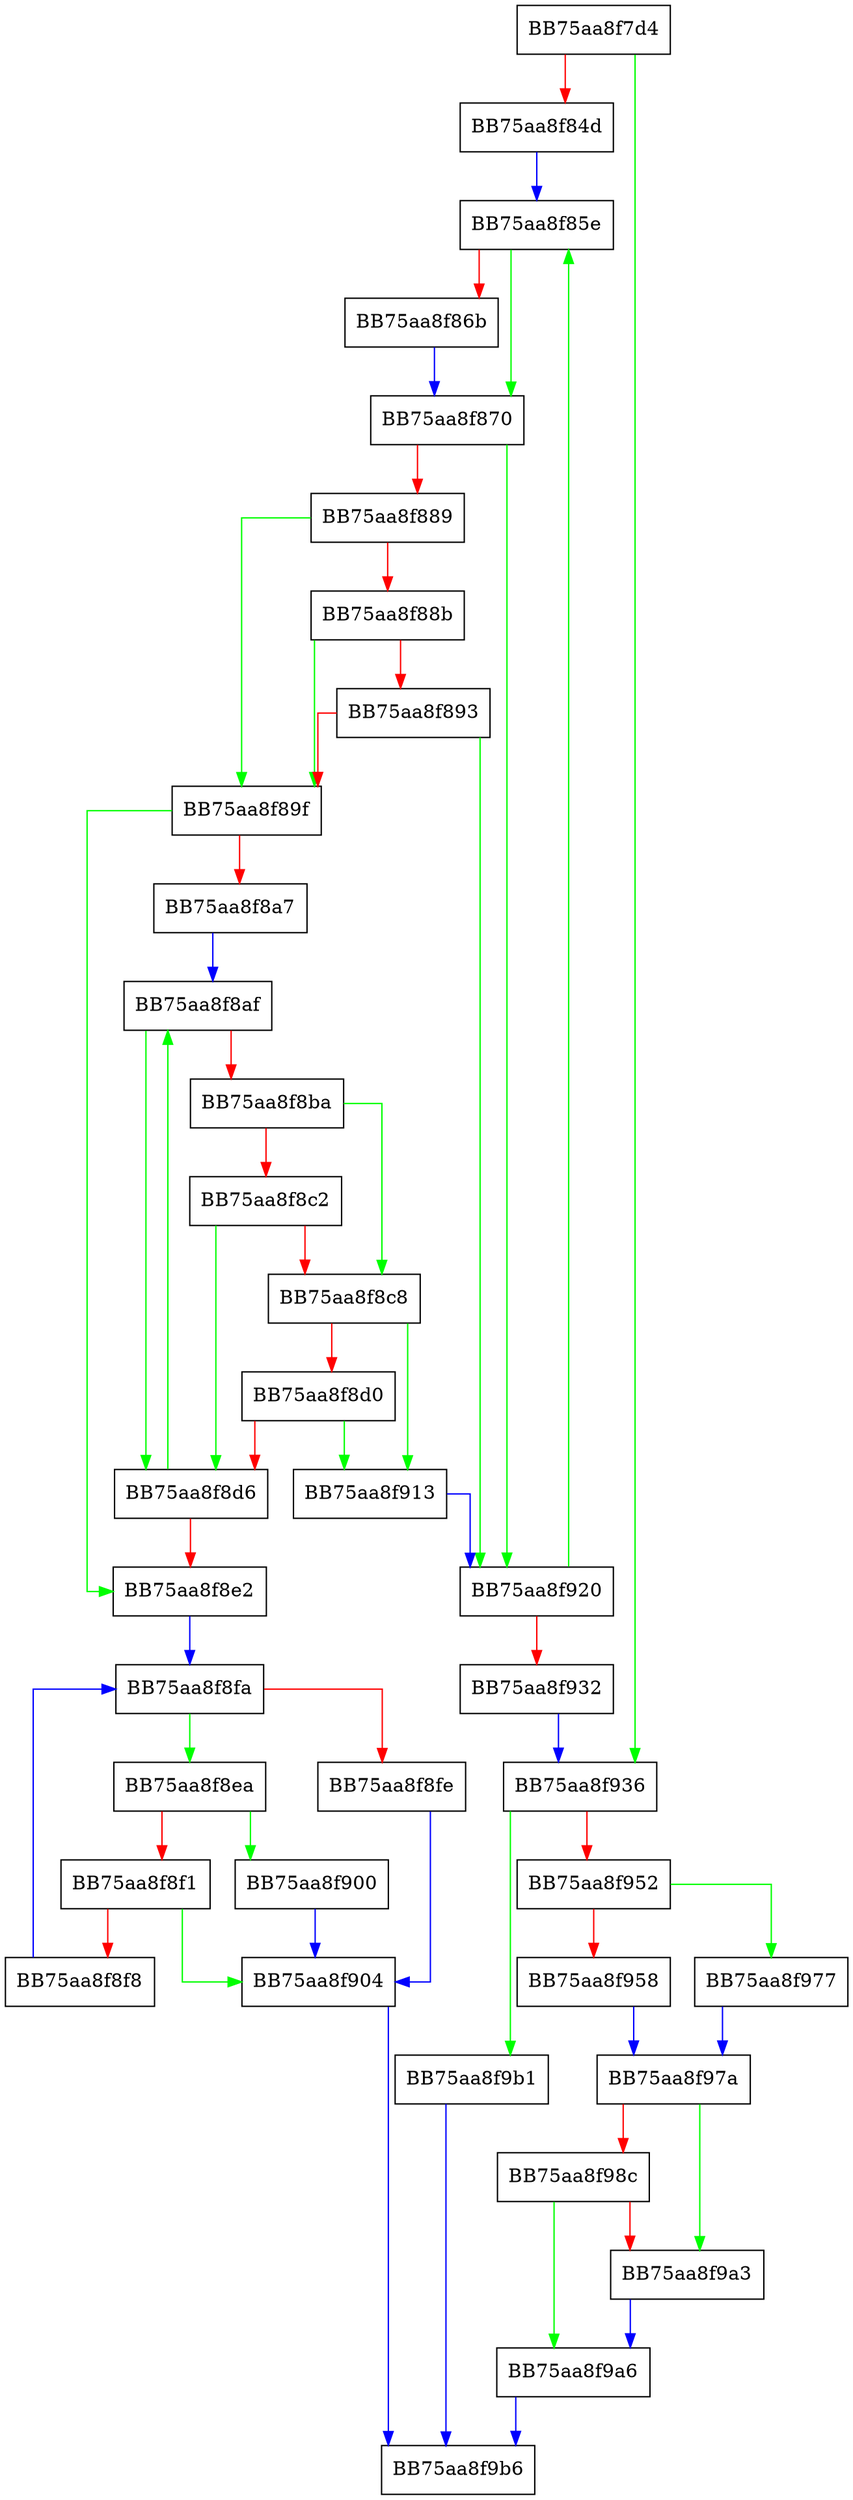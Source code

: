 digraph StorePathPrefix {
  node [shape="box"];
  graph [splines=ortho];
  BB75aa8f7d4 -> BB75aa8f936 [color="green"];
  BB75aa8f7d4 -> BB75aa8f84d [color="red"];
  BB75aa8f84d -> BB75aa8f85e [color="blue"];
  BB75aa8f85e -> BB75aa8f870 [color="green"];
  BB75aa8f85e -> BB75aa8f86b [color="red"];
  BB75aa8f86b -> BB75aa8f870 [color="blue"];
  BB75aa8f870 -> BB75aa8f920 [color="green"];
  BB75aa8f870 -> BB75aa8f889 [color="red"];
  BB75aa8f889 -> BB75aa8f89f [color="green"];
  BB75aa8f889 -> BB75aa8f88b [color="red"];
  BB75aa8f88b -> BB75aa8f89f [color="green"];
  BB75aa8f88b -> BB75aa8f893 [color="red"];
  BB75aa8f893 -> BB75aa8f920 [color="green"];
  BB75aa8f893 -> BB75aa8f89f [color="red"];
  BB75aa8f89f -> BB75aa8f8e2 [color="green"];
  BB75aa8f89f -> BB75aa8f8a7 [color="red"];
  BB75aa8f8a7 -> BB75aa8f8af [color="blue"];
  BB75aa8f8af -> BB75aa8f8d6 [color="green"];
  BB75aa8f8af -> BB75aa8f8ba [color="red"];
  BB75aa8f8ba -> BB75aa8f8c8 [color="green"];
  BB75aa8f8ba -> BB75aa8f8c2 [color="red"];
  BB75aa8f8c2 -> BB75aa8f8d6 [color="green"];
  BB75aa8f8c2 -> BB75aa8f8c8 [color="red"];
  BB75aa8f8c8 -> BB75aa8f913 [color="green"];
  BB75aa8f8c8 -> BB75aa8f8d0 [color="red"];
  BB75aa8f8d0 -> BB75aa8f913 [color="green"];
  BB75aa8f8d0 -> BB75aa8f8d6 [color="red"];
  BB75aa8f8d6 -> BB75aa8f8af [color="green"];
  BB75aa8f8d6 -> BB75aa8f8e2 [color="red"];
  BB75aa8f8e2 -> BB75aa8f8fa [color="blue"];
  BB75aa8f8ea -> BB75aa8f900 [color="green"];
  BB75aa8f8ea -> BB75aa8f8f1 [color="red"];
  BB75aa8f8f1 -> BB75aa8f904 [color="green"];
  BB75aa8f8f1 -> BB75aa8f8f8 [color="red"];
  BB75aa8f8f8 -> BB75aa8f8fa [color="blue"];
  BB75aa8f8fa -> BB75aa8f8ea [color="green"];
  BB75aa8f8fa -> BB75aa8f8fe [color="red"];
  BB75aa8f8fe -> BB75aa8f904 [color="blue"];
  BB75aa8f900 -> BB75aa8f904 [color="blue"];
  BB75aa8f904 -> BB75aa8f9b6 [color="blue"];
  BB75aa8f913 -> BB75aa8f920 [color="blue"];
  BB75aa8f920 -> BB75aa8f85e [color="green"];
  BB75aa8f920 -> BB75aa8f932 [color="red"];
  BB75aa8f932 -> BB75aa8f936 [color="blue"];
  BB75aa8f936 -> BB75aa8f9b1 [color="green"];
  BB75aa8f936 -> BB75aa8f952 [color="red"];
  BB75aa8f952 -> BB75aa8f977 [color="green"];
  BB75aa8f952 -> BB75aa8f958 [color="red"];
  BB75aa8f958 -> BB75aa8f97a [color="blue"];
  BB75aa8f977 -> BB75aa8f97a [color="blue"];
  BB75aa8f97a -> BB75aa8f9a3 [color="green"];
  BB75aa8f97a -> BB75aa8f98c [color="red"];
  BB75aa8f98c -> BB75aa8f9a6 [color="green"];
  BB75aa8f98c -> BB75aa8f9a3 [color="red"];
  BB75aa8f9a3 -> BB75aa8f9a6 [color="blue"];
  BB75aa8f9a6 -> BB75aa8f9b6 [color="blue"];
  BB75aa8f9b1 -> BB75aa8f9b6 [color="blue"];
}